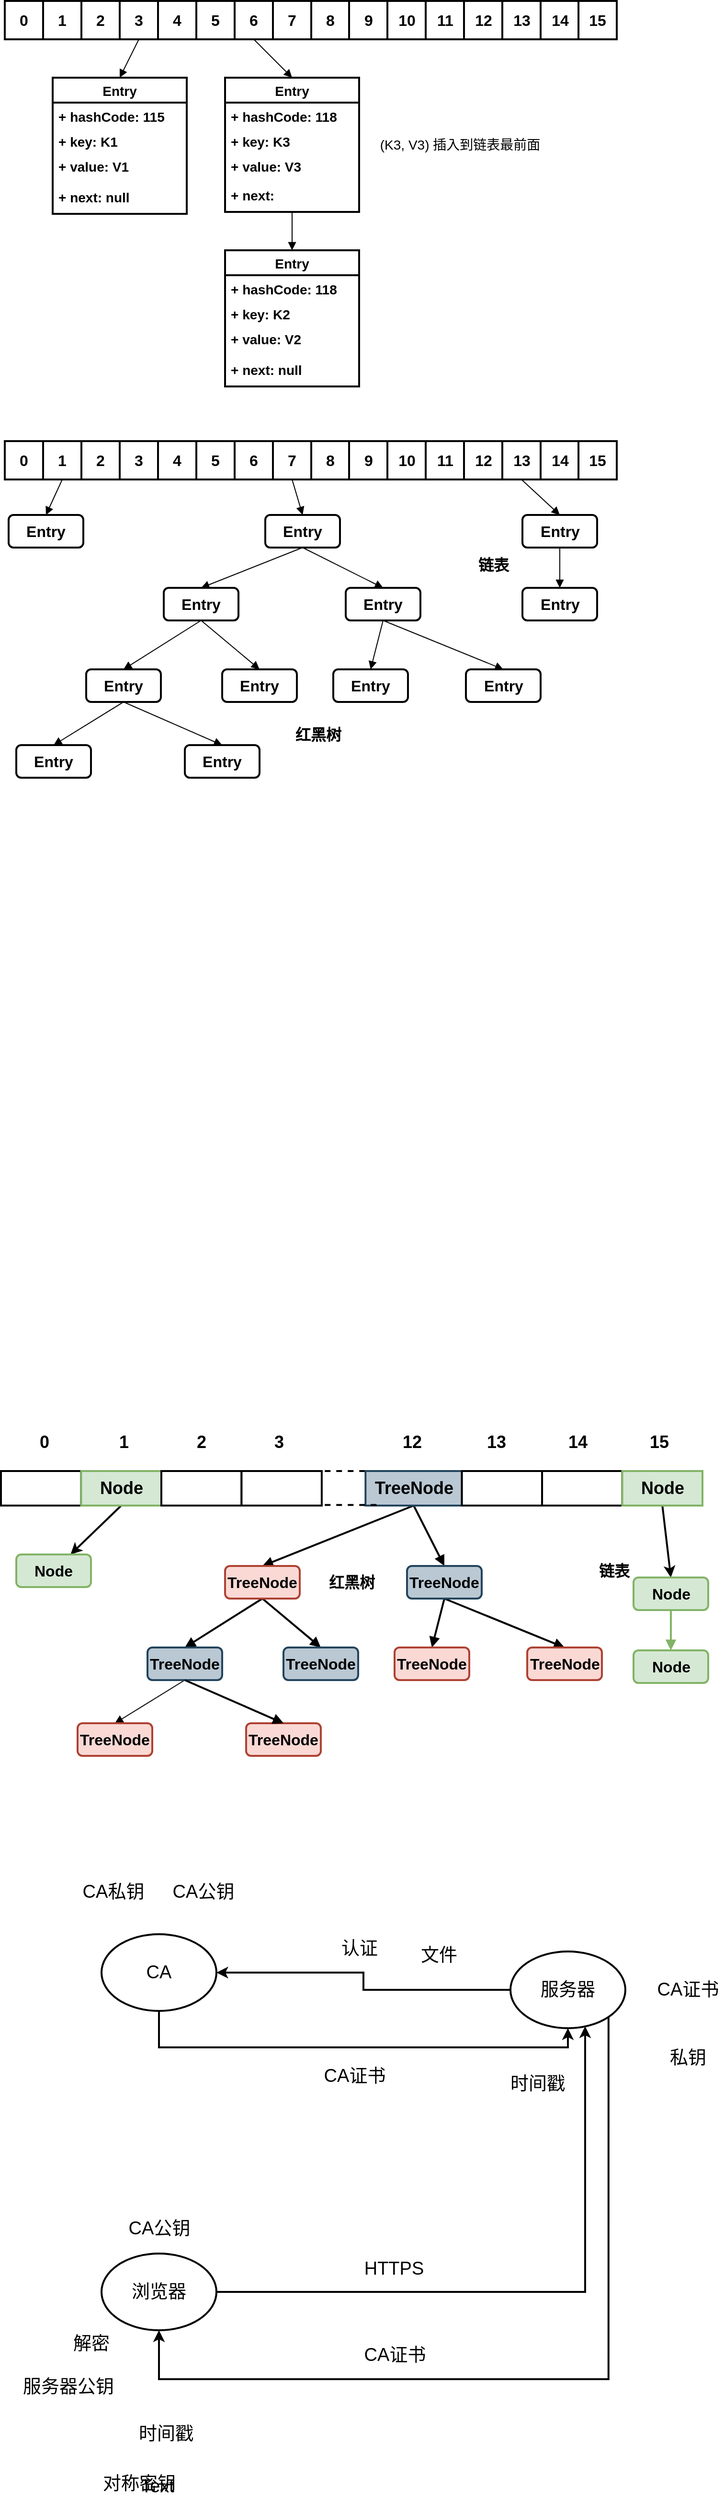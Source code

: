 <mxfile version="13.0.3" type="device"><diagram id="eWXwzL6-DWiStC3_cET_" name="Page-1"><mxGraphModel dx="1422" dy="822" grid="0" gridSize="10" guides="1" tooltips="1" connect="1" arrows="1" fold="1" page="0" pageScale="1" pageWidth="827" pageHeight="1169" math="0" shadow="0"><root><mxCell id="0"/><mxCell id="1" parent="0"/><mxCell id="aEIDcnpCS3Pr86tZpe22-1" value="0" style="whiteSpace=wrap;html=1;aspect=fixed;fontSize=16;fontStyle=1;strokeWidth=2;" parent="1" vertex="1"><mxGeometry x="110" y="180" width="40" height="40" as="geometry"/></mxCell><mxCell id="aEIDcnpCS3Pr86tZpe22-2" value="1" style="whiteSpace=wrap;html=1;aspect=fixed;fontSize=16;fontStyle=1;strokeWidth=2;" parent="1" vertex="1"><mxGeometry x="150" y="180" width="40" height="40" as="geometry"/></mxCell><mxCell id="aEIDcnpCS3Pr86tZpe22-3" value="2" style="whiteSpace=wrap;html=1;aspect=fixed;fontSize=16;fontStyle=1;strokeWidth=2;" parent="1" vertex="1"><mxGeometry x="190" y="180" width="40" height="40" as="geometry"/></mxCell><mxCell id="aEIDcnpCS3Pr86tZpe22-39" style="edgeStyle=none;rounded=0;orthogonalLoop=1;jettySize=auto;html=1;exitX=0.5;exitY=1;exitDx=0;exitDy=0;entryX=0.5;entryY=0;entryDx=0;entryDy=0;endArrow=block;endFill=1;fontSize=16;" parent="1" source="aEIDcnpCS3Pr86tZpe22-4" target="aEIDcnpCS3Pr86tZpe22-20" edge="1"><mxGeometry relative="1" as="geometry"/></mxCell><mxCell id="aEIDcnpCS3Pr86tZpe22-4" value="3" style="whiteSpace=wrap;html=1;aspect=fixed;fontSize=16;fontStyle=1;strokeWidth=2;" parent="1" vertex="1"><mxGeometry x="230" y="180" width="40" height="40" as="geometry"/></mxCell><mxCell id="aEIDcnpCS3Pr86tZpe22-5" value="4" style="whiteSpace=wrap;html=1;aspect=fixed;fontSize=16;fontStyle=1;strokeWidth=2;" parent="1" vertex="1"><mxGeometry x="270" y="180" width="40" height="40" as="geometry"/></mxCell><mxCell id="aEIDcnpCS3Pr86tZpe22-6" value="5" style="whiteSpace=wrap;html=1;aspect=fixed;fontSize=16;fontStyle=1;strokeWidth=2;" parent="1" vertex="1"><mxGeometry x="310" y="180" width="40" height="40" as="geometry"/></mxCell><mxCell id="aEIDcnpCS3Pr86tZpe22-40" style="edgeStyle=none;rounded=0;orthogonalLoop=1;jettySize=auto;html=1;exitX=0.5;exitY=1;exitDx=0;exitDy=0;entryX=0.5;entryY=0;entryDx=0;entryDy=0;endArrow=block;endFill=1;fontSize=16;" parent="1" source="aEIDcnpCS3Pr86tZpe22-7" target="aEIDcnpCS3Pr86tZpe22-27" edge="1"><mxGeometry relative="1" as="geometry"/></mxCell><mxCell id="aEIDcnpCS3Pr86tZpe22-7" value="6" style="whiteSpace=wrap;html=1;aspect=fixed;fontSize=16;fontStyle=1;strokeWidth=2;" parent="1" vertex="1"><mxGeometry x="350" y="180" width="40" height="40" as="geometry"/></mxCell><mxCell id="aEIDcnpCS3Pr86tZpe22-8" value="7" style="whiteSpace=wrap;html=1;aspect=fixed;fontSize=16;fontStyle=1;strokeWidth=2;" parent="1" vertex="1"><mxGeometry x="390" y="180" width="40" height="40" as="geometry"/></mxCell><mxCell id="aEIDcnpCS3Pr86tZpe22-9" value="8" style="whiteSpace=wrap;html=1;aspect=fixed;fontSize=16;fontStyle=1;strokeWidth=2;" parent="1" vertex="1"><mxGeometry x="430" y="180" width="40" height="40" as="geometry"/></mxCell><mxCell id="aEIDcnpCS3Pr86tZpe22-10" value="9" style="whiteSpace=wrap;html=1;aspect=fixed;fontSize=16;fontStyle=1;strokeWidth=2;" parent="1" vertex="1"><mxGeometry x="469.52" y="180" width="40" height="40" as="geometry"/></mxCell><mxCell id="aEIDcnpCS3Pr86tZpe22-14" value="10" style="whiteSpace=wrap;html=1;aspect=fixed;fontSize=16;fontStyle=1;strokeWidth=2;" parent="1" vertex="1"><mxGeometry x="509.52" y="180" width="40" height="40" as="geometry"/></mxCell><mxCell id="aEIDcnpCS3Pr86tZpe22-15" value="11" style="whiteSpace=wrap;html=1;aspect=fixed;fontSize=16;fontStyle=1;strokeWidth=2;" parent="1" vertex="1"><mxGeometry x="549.52" y="180" width="40" height="40" as="geometry"/></mxCell><mxCell id="aEIDcnpCS3Pr86tZpe22-16" value="12" style="whiteSpace=wrap;html=1;aspect=fixed;fontSize=16;fontStyle=1;strokeWidth=2;" parent="1" vertex="1"><mxGeometry x="589.52" y="180" width="40" height="40" as="geometry"/></mxCell><mxCell id="aEIDcnpCS3Pr86tZpe22-17" value="13" style="whiteSpace=wrap;html=1;aspect=fixed;fontSize=16;fontStyle=1;strokeWidth=2;" parent="1" vertex="1"><mxGeometry x="629.52" y="180" width="40" height="40" as="geometry"/></mxCell><mxCell id="aEIDcnpCS3Pr86tZpe22-18" value="14" style="whiteSpace=wrap;html=1;aspect=fixed;fontSize=16;fontStyle=1;strokeWidth=2;" parent="1" vertex="1"><mxGeometry x="669.52" y="180" width="40" height="40" as="geometry"/></mxCell><mxCell id="aEIDcnpCS3Pr86tZpe22-19" value="15" style="whiteSpace=wrap;html=1;aspect=fixed;fontSize=16;fontStyle=1;strokeWidth=2;" parent="1" vertex="1"><mxGeometry x="709.04" y="180" width="40" height="40" as="geometry"/></mxCell><mxCell id="aEIDcnpCS3Pr86tZpe22-20" value="Entry" style="swimlane;fontStyle=1;childLayout=stackLayout;horizontal=1;startSize=26;fillColor=none;horizontalStack=0;resizeParent=1;resizeParentMax=0;resizeLast=0;collapsible=1;marginBottom=0;fontSize=14;strokeWidth=2;" parent="1" vertex="1"><mxGeometry x="160" y="260" width="140" height="142" as="geometry"/></mxCell><mxCell id="aEIDcnpCS3Pr86tZpe22-21" value="+ hashCode: 115" style="text;strokeColor=none;fillColor=none;align=left;verticalAlign=top;spacingLeft=4;spacingRight=4;overflow=hidden;rotatable=0;points=[[0,0.5],[1,0.5]];portConstraint=eastwest;fontStyle=1;fontSize=14;" parent="aEIDcnpCS3Pr86tZpe22-20" vertex="1"><mxGeometry y="26" width="140" height="26" as="geometry"/></mxCell><mxCell id="aEIDcnpCS3Pr86tZpe22-22" value="+ key: K1" style="text;strokeColor=none;fillColor=none;align=left;verticalAlign=top;spacingLeft=4;spacingRight=4;overflow=hidden;rotatable=0;points=[[0,0.5],[1,0.5]];portConstraint=eastwest;fontStyle=1;fontSize=14;" parent="aEIDcnpCS3Pr86tZpe22-20" vertex="1"><mxGeometry y="52" width="140" height="26" as="geometry"/></mxCell><mxCell id="aEIDcnpCS3Pr86tZpe22-23" value="+ value: V1" style="text;strokeColor=none;fillColor=none;align=left;verticalAlign=top;spacingLeft=4;spacingRight=4;overflow=hidden;rotatable=0;points=[[0,0.5],[1,0.5]];portConstraint=eastwest;fontStyle=1;fontSize=14;" parent="aEIDcnpCS3Pr86tZpe22-20" vertex="1"><mxGeometry y="78" width="140" height="32" as="geometry"/></mxCell><mxCell id="aEIDcnpCS3Pr86tZpe22-32" value="+ next: null" style="text;strokeColor=none;fillColor=none;align=left;verticalAlign=top;spacingLeft=4;spacingRight=4;overflow=hidden;rotatable=0;points=[[0,0.5],[1,0.5]];portConstraint=eastwest;fontStyle=1;fontSize=14;" parent="aEIDcnpCS3Pr86tZpe22-20" vertex="1"><mxGeometry y="110" width="140" height="32" as="geometry"/></mxCell><mxCell id="aEIDcnpCS3Pr86tZpe22-41" style="edgeStyle=none;rounded=0;orthogonalLoop=1;jettySize=auto;html=1;entryX=0.5;entryY=0;entryDx=0;entryDy=0;endArrow=block;endFill=1;fontSize=14;" parent="1" source="aEIDcnpCS3Pr86tZpe22-27" target="aEIDcnpCS3Pr86tZpe22-34" edge="1"><mxGeometry relative="1" as="geometry"/></mxCell><mxCell id="aEIDcnpCS3Pr86tZpe22-27" value="Entry" style="swimlane;fontStyle=1;childLayout=stackLayout;horizontal=1;startSize=26;fillColor=none;horizontalStack=0;resizeParent=1;resizeParentMax=0;resizeLast=0;collapsible=1;marginBottom=0;fontSize=14;strokeWidth=2;" parent="1" vertex="1"><mxGeometry x="340" y="260" width="140" height="140" as="geometry"/></mxCell><mxCell id="aEIDcnpCS3Pr86tZpe22-28" value="+ hashCode: 118" style="text;strokeColor=none;fillColor=none;align=left;verticalAlign=top;spacingLeft=4;spacingRight=4;overflow=hidden;rotatable=0;points=[[0,0.5],[1,0.5]];portConstraint=eastwest;fontStyle=1;fontSize=14;" parent="aEIDcnpCS3Pr86tZpe22-27" vertex="1"><mxGeometry y="26" width="140" height="26" as="geometry"/></mxCell><mxCell id="aEIDcnpCS3Pr86tZpe22-29" value="+ key: K3" style="text;strokeColor=none;fillColor=none;align=left;verticalAlign=top;spacingLeft=4;spacingRight=4;overflow=hidden;rotatable=0;points=[[0,0.5],[1,0.5]];portConstraint=eastwest;fontStyle=1;fontSize=14;" parent="aEIDcnpCS3Pr86tZpe22-27" vertex="1"><mxGeometry y="52" width="140" height="26" as="geometry"/></mxCell><mxCell id="aEIDcnpCS3Pr86tZpe22-30" value="+ value: V3" style="text;strokeColor=none;fillColor=none;align=left;verticalAlign=top;spacingLeft=4;spacingRight=4;overflow=hidden;rotatable=0;points=[[0,0.5],[1,0.5]];portConstraint=eastwest;fontStyle=1;fontSize=14;" parent="aEIDcnpCS3Pr86tZpe22-27" vertex="1"><mxGeometry y="78" width="140" height="62" as="geometry"/></mxCell><mxCell id="aEIDcnpCS3Pr86tZpe22-33" value="+ next: " style="text;strokeColor=none;fillColor=none;align=left;verticalAlign=top;spacingLeft=4;spacingRight=4;overflow=hidden;rotatable=0;points=[[0,0.5],[1,0.5]];portConstraint=eastwest;fontStyle=1;fontSize=14;" parent="1" vertex="1"><mxGeometry x="340" y="368" width="140" height="32" as="geometry"/></mxCell><mxCell id="aEIDcnpCS3Pr86tZpe22-34" value="Entry" style="swimlane;fontStyle=1;childLayout=stackLayout;horizontal=1;startSize=26;fillColor=none;horizontalStack=0;resizeParent=1;resizeParentMax=0;resizeLast=0;collapsible=1;marginBottom=0;fontSize=14;strokeWidth=2;" parent="1" vertex="1"><mxGeometry x="340" y="440" width="140" height="142" as="geometry"/></mxCell><mxCell id="aEIDcnpCS3Pr86tZpe22-35" value="+ hashCode: 118" style="text;strokeColor=none;fillColor=none;align=left;verticalAlign=top;spacingLeft=4;spacingRight=4;overflow=hidden;rotatable=0;points=[[0,0.5],[1,0.5]];portConstraint=eastwest;fontStyle=1;fontSize=14;" parent="aEIDcnpCS3Pr86tZpe22-34" vertex="1"><mxGeometry y="26" width="140" height="26" as="geometry"/></mxCell><mxCell id="aEIDcnpCS3Pr86tZpe22-36" value="+ key: K2" style="text;strokeColor=none;fillColor=none;align=left;verticalAlign=top;spacingLeft=4;spacingRight=4;overflow=hidden;rotatable=0;points=[[0,0.5],[1,0.5]];portConstraint=eastwest;fontStyle=1;fontSize=14;" parent="aEIDcnpCS3Pr86tZpe22-34" vertex="1"><mxGeometry y="52" width="140" height="26" as="geometry"/></mxCell><mxCell id="aEIDcnpCS3Pr86tZpe22-37" value="+ value: V2" style="text;strokeColor=none;fillColor=none;align=left;verticalAlign=top;spacingLeft=4;spacingRight=4;overflow=hidden;rotatable=0;points=[[0,0.5],[1,0.5]];portConstraint=eastwest;fontStyle=1;fontSize=14;" parent="aEIDcnpCS3Pr86tZpe22-34" vertex="1"><mxGeometry y="78" width="140" height="32" as="geometry"/></mxCell><mxCell id="aEIDcnpCS3Pr86tZpe22-38" value="+ next: null" style="text;strokeColor=none;fillColor=none;align=left;verticalAlign=top;spacingLeft=4;spacingRight=4;overflow=hidden;rotatable=0;points=[[0,0.5],[1,0.5]];portConstraint=eastwest;fontStyle=1;fontSize=14;" parent="aEIDcnpCS3Pr86tZpe22-34" vertex="1"><mxGeometry y="110" width="140" height="32" as="geometry"/></mxCell><mxCell id="aEIDcnpCS3Pr86tZpe22-42" value="(K3, V3) 插入到链表最前面" style="text;html=1;align=center;verticalAlign=middle;resizable=0;points=[];autosize=1;fontSize=14;" parent="1" vertex="1"><mxGeometry x="495" y="320" width="180" height="20" as="geometry"/></mxCell><mxCell id="ZUi-pHQRyHyeWwIjC-rI-1" value="0" style="whiteSpace=wrap;html=1;aspect=fixed;fontSize=16;fontStyle=1;strokeWidth=2;" parent="1" vertex="1"><mxGeometry x="110" y="639" width="40" height="40" as="geometry"/></mxCell><mxCell id="ZUi-pHQRyHyeWwIjC-rI-31" style="edgeStyle=none;rounded=0;orthogonalLoop=1;jettySize=auto;html=1;exitX=0.5;exitY=1;exitDx=0;exitDy=0;entryX=0.5;entryY=0;entryDx=0;entryDy=0;endArrow=block;endFill=1;fontSize=16;" parent="1" source="ZUi-pHQRyHyeWwIjC-rI-2" target="ZUi-pHQRyHyeWwIjC-rI-17" edge="1"><mxGeometry relative="1" as="geometry"/></mxCell><mxCell id="ZUi-pHQRyHyeWwIjC-rI-2" value="1" style="whiteSpace=wrap;html=1;aspect=fixed;fontSize=16;fontStyle=1;strokeWidth=2;" parent="1" vertex="1"><mxGeometry x="150" y="639" width="40" height="40" as="geometry"/></mxCell><mxCell id="ZUi-pHQRyHyeWwIjC-rI-3" value="2" style="whiteSpace=wrap;html=1;aspect=fixed;fontSize=16;fontStyle=1;strokeWidth=2;" parent="1" vertex="1"><mxGeometry x="190" y="639" width="40" height="40" as="geometry"/></mxCell><mxCell id="ZUi-pHQRyHyeWwIjC-rI-4" value="3" style="whiteSpace=wrap;html=1;aspect=fixed;fontSize=16;fontStyle=1;strokeWidth=2;" parent="1" vertex="1"><mxGeometry x="230" y="639" width="40" height="40" as="geometry"/></mxCell><mxCell id="ZUi-pHQRyHyeWwIjC-rI-5" value="4" style="whiteSpace=wrap;html=1;aspect=fixed;fontSize=16;fontStyle=1;strokeWidth=2;" parent="1" vertex="1"><mxGeometry x="270" y="639" width="40" height="40" as="geometry"/></mxCell><mxCell id="ZUi-pHQRyHyeWwIjC-rI-6" value="5" style="whiteSpace=wrap;html=1;aspect=fixed;fontSize=16;fontStyle=1;strokeWidth=2;" parent="1" vertex="1"><mxGeometry x="310" y="639" width="40" height="40" as="geometry"/></mxCell><mxCell id="ZUi-pHQRyHyeWwIjC-rI-7" value="6" style="whiteSpace=wrap;html=1;aspect=fixed;fontSize=16;fontStyle=1;strokeWidth=2;" parent="1" vertex="1"><mxGeometry x="350" y="639" width="40" height="40" as="geometry"/></mxCell><mxCell id="ZUi-pHQRyHyeWwIjC-rI-32" style="edgeStyle=none;rounded=0;orthogonalLoop=1;jettySize=auto;html=1;exitX=0.5;exitY=1;exitDx=0;exitDy=0;entryX=0.5;entryY=0;entryDx=0;entryDy=0;endArrow=block;endFill=1;fontSize=16;" parent="1" source="ZUi-pHQRyHyeWwIjC-rI-8" target="ZUi-pHQRyHyeWwIjC-rI-20" edge="1"><mxGeometry relative="1" as="geometry"/></mxCell><mxCell id="ZUi-pHQRyHyeWwIjC-rI-8" value="7" style="whiteSpace=wrap;html=1;aspect=fixed;fontSize=16;fontStyle=1;strokeWidth=2;" parent="1" vertex="1"><mxGeometry x="390" y="639" width="40" height="40" as="geometry"/></mxCell><mxCell id="ZUi-pHQRyHyeWwIjC-rI-9" value="8" style="whiteSpace=wrap;html=1;aspect=fixed;fontSize=16;fontStyle=1;strokeWidth=2;" parent="1" vertex="1"><mxGeometry x="430" y="639" width="40" height="40" as="geometry"/></mxCell><mxCell id="ZUi-pHQRyHyeWwIjC-rI-10" value="9" style="whiteSpace=wrap;html=1;aspect=fixed;fontSize=16;fontStyle=1;strokeWidth=2;" parent="1" vertex="1"><mxGeometry x="469.52" y="639" width="40" height="40" as="geometry"/></mxCell><mxCell id="ZUi-pHQRyHyeWwIjC-rI-11" value="10" style="whiteSpace=wrap;html=1;aspect=fixed;fontSize=16;fontStyle=1;strokeWidth=2;" parent="1" vertex="1"><mxGeometry x="509.52" y="639" width="40" height="40" as="geometry"/></mxCell><mxCell id="ZUi-pHQRyHyeWwIjC-rI-12" value="11" style="whiteSpace=wrap;html=1;aspect=fixed;fontSize=16;fontStyle=1;strokeWidth=2;" parent="1" vertex="1"><mxGeometry x="549.52" y="639" width="40" height="40" as="geometry"/></mxCell><mxCell id="ZUi-pHQRyHyeWwIjC-rI-13" value="12" style="whiteSpace=wrap;html=1;aspect=fixed;fontSize=16;fontStyle=1;strokeWidth=2;" parent="1" vertex="1"><mxGeometry x="589.52" y="639" width="40" height="40" as="geometry"/></mxCell><mxCell id="ZUi-pHQRyHyeWwIjC-rI-33" style="edgeStyle=none;rounded=0;orthogonalLoop=1;jettySize=auto;html=1;exitX=0.5;exitY=1;exitDx=0;exitDy=0;entryX=0.5;entryY=0;entryDx=0;entryDy=0;endArrow=block;endFill=1;fontSize=16;" parent="1" source="ZUi-pHQRyHyeWwIjC-rI-14" target="ZUi-pHQRyHyeWwIjC-rI-18" edge="1"><mxGeometry relative="1" as="geometry"/></mxCell><mxCell id="ZUi-pHQRyHyeWwIjC-rI-14" value="13" style="whiteSpace=wrap;html=1;aspect=fixed;fontSize=16;fontStyle=1;strokeWidth=2;" parent="1" vertex="1"><mxGeometry x="629.52" y="639" width="40" height="40" as="geometry"/></mxCell><mxCell id="ZUi-pHQRyHyeWwIjC-rI-15" value="14" style="whiteSpace=wrap;html=1;aspect=fixed;fontSize=16;fontStyle=1;strokeWidth=2;" parent="1" vertex="1"><mxGeometry x="669.52" y="639" width="40" height="40" as="geometry"/></mxCell><mxCell id="ZUi-pHQRyHyeWwIjC-rI-16" value="15" style="whiteSpace=wrap;html=1;aspect=fixed;fontSize=16;fontStyle=1;strokeWidth=2;" parent="1" vertex="1"><mxGeometry x="709.04" y="639" width="40" height="40" as="geometry"/></mxCell><mxCell id="ZUi-pHQRyHyeWwIjC-rI-17" value="Entry" style="rounded=1;whiteSpace=wrap;html=1;strokeWidth=2;fontSize=16;fontStyle=1" parent="1" vertex="1"><mxGeometry x="114" y="716" width="78" height="34" as="geometry"/></mxCell><mxCell id="ZUi-pHQRyHyeWwIjC-rI-34" style="edgeStyle=none;rounded=0;orthogonalLoop=1;jettySize=auto;html=1;exitX=0.5;exitY=1;exitDx=0;exitDy=0;entryX=0.5;entryY=0;entryDx=0;entryDy=0;endArrow=block;endFill=1;fontSize=16;" parent="1" source="ZUi-pHQRyHyeWwIjC-rI-18" target="ZUi-pHQRyHyeWwIjC-rI-19" edge="1"><mxGeometry relative="1" as="geometry"/></mxCell><mxCell id="ZUi-pHQRyHyeWwIjC-rI-18" value="Entry" style="rounded=1;whiteSpace=wrap;html=1;strokeWidth=2;fontSize=16;fontStyle=1" parent="1" vertex="1"><mxGeometry x="650.52" y="716" width="78" height="34" as="geometry"/></mxCell><mxCell id="ZUi-pHQRyHyeWwIjC-rI-19" value="Entry" style="rounded=1;whiteSpace=wrap;html=1;strokeWidth=2;fontSize=16;fontStyle=1" parent="1" vertex="1"><mxGeometry x="650.52" y="792" width="78" height="34" as="geometry"/></mxCell><mxCell id="ZUi-pHQRyHyeWwIjC-rI-35" style="edgeStyle=none;rounded=0;orthogonalLoop=1;jettySize=auto;html=1;exitX=0.5;exitY=1;exitDx=0;exitDy=0;entryX=0.5;entryY=0;entryDx=0;entryDy=0;endArrow=block;endFill=1;fontSize=16;" parent="1" source="ZUi-pHQRyHyeWwIjC-rI-20" target="ZUi-pHQRyHyeWwIjC-rI-23" edge="1"><mxGeometry relative="1" as="geometry"/></mxCell><mxCell id="ZUi-pHQRyHyeWwIjC-rI-36" style="edgeStyle=none;rounded=0;orthogonalLoop=1;jettySize=auto;html=1;exitX=0.5;exitY=1;exitDx=0;exitDy=0;entryX=0.5;entryY=0;entryDx=0;entryDy=0;endArrow=block;endFill=1;fontSize=16;" parent="1" source="ZUi-pHQRyHyeWwIjC-rI-20" target="ZUi-pHQRyHyeWwIjC-rI-22" edge="1"><mxGeometry relative="1" as="geometry"/></mxCell><mxCell id="ZUi-pHQRyHyeWwIjC-rI-20" value="Entry" style="rounded=1;whiteSpace=wrap;html=1;strokeWidth=2;fontSize=16;fontStyle=1" parent="1" vertex="1"><mxGeometry x="382" y="716" width="78" height="34" as="geometry"/></mxCell><mxCell id="ZUi-pHQRyHyeWwIjC-rI-37" style="edgeStyle=none;rounded=0;orthogonalLoop=1;jettySize=auto;html=1;exitX=0.5;exitY=1;exitDx=0;exitDy=0;entryX=0.5;entryY=0;entryDx=0;entryDy=0;endArrow=block;endFill=1;fontSize=16;" parent="1" source="ZUi-pHQRyHyeWwIjC-rI-22" target="ZUi-pHQRyHyeWwIjC-rI-24" edge="1"><mxGeometry relative="1" as="geometry"/></mxCell><mxCell id="ZUi-pHQRyHyeWwIjC-rI-38" style="edgeStyle=none;rounded=0;orthogonalLoop=1;jettySize=auto;html=1;exitX=0.5;exitY=1;exitDx=0;exitDy=0;entryX=0.5;entryY=0;entryDx=0;entryDy=0;endArrow=block;endFill=1;fontSize=16;" parent="1" source="ZUi-pHQRyHyeWwIjC-rI-22" target="ZUi-pHQRyHyeWwIjC-rI-25" edge="1"><mxGeometry relative="1" as="geometry"/></mxCell><mxCell id="ZUi-pHQRyHyeWwIjC-rI-22" value="Entry" style="rounded=1;whiteSpace=wrap;html=1;strokeWidth=2;fontSize=16;fontStyle=1" parent="1" vertex="1"><mxGeometry x="276" y="792" width="78" height="34" as="geometry"/></mxCell><mxCell id="ZUi-pHQRyHyeWwIjC-rI-41" style="edgeStyle=none;rounded=0;orthogonalLoop=1;jettySize=auto;html=1;exitX=0.5;exitY=1;exitDx=0;exitDy=0;entryX=0.5;entryY=0;entryDx=0;entryDy=0;endArrow=block;endFill=1;fontSize=16;" parent="1" source="ZUi-pHQRyHyeWwIjC-rI-23" target="ZUi-pHQRyHyeWwIjC-rI-26" edge="1"><mxGeometry relative="1" as="geometry"/></mxCell><mxCell id="ZUi-pHQRyHyeWwIjC-rI-42" style="edgeStyle=none;rounded=0;orthogonalLoop=1;jettySize=auto;html=1;exitX=0.5;exitY=1;exitDx=0;exitDy=0;entryX=0.5;entryY=0;entryDx=0;entryDy=0;endArrow=block;endFill=1;fontSize=16;" parent="1" source="ZUi-pHQRyHyeWwIjC-rI-23" target="ZUi-pHQRyHyeWwIjC-rI-27" edge="1"><mxGeometry relative="1" as="geometry"/></mxCell><mxCell id="ZUi-pHQRyHyeWwIjC-rI-23" value="Entry" style="rounded=1;whiteSpace=wrap;html=1;strokeWidth=2;fontSize=16;fontStyle=1" parent="1" vertex="1"><mxGeometry x="466" y="792" width="78" height="34" as="geometry"/></mxCell><mxCell id="ZUi-pHQRyHyeWwIjC-rI-39" style="edgeStyle=none;rounded=0;orthogonalLoop=1;jettySize=auto;html=1;exitX=0.5;exitY=1;exitDx=0;exitDy=0;entryX=0.5;entryY=0;entryDx=0;entryDy=0;endArrow=block;endFill=1;fontSize=16;" parent="1" source="ZUi-pHQRyHyeWwIjC-rI-24" target="ZUi-pHQRyHyeWwIjC-rI-29" edge="1"><mxGeometry relative="1" as="geometry"/></mxCell><mxCell id="ZUi-pHQRyHyeWwIjC-rI-40" style="edgeStyle=none;rounded=0;orthogonalLoop=1;jettySize=auto;html=1;exitX=0.5;exitY=1;exitDx=0;exitDy=0;entryX=0.5;entryY=0;entryDx=0;entryDy=0;endArrow=block;endFill=1;fontSize=16;" parent="1" source="ZUi-pHQRyHyeWwIjC-rI-24" target="ZUi-pHQRyHyeWwIjC-rI-28" edge="1"><mxGeometry relative="1" as="geometry"/></mxCell><mxCell id="ZUi-pHQRyHyeWwIjC-rI-24" value="Entry" style="rounded=1;whiteSpace=wrap;html=1;strokeWidth=2;fontSize=16;fontStyle=1" parent="1" vertex="1"><mxGeometry x="195" y="877" width="78" height="34" as="geometry"/></mxCell><mxCell id="ZUi-pHQRyHyeWwIjC-rI-25" value="Entry" style="rounded=1;whiteSpace=wrap;html=1;strokeWidth=2;fontSize=16;fontStyle=1" parent="1" vertex="1"><mxGeometry x="337" y="877" width="78" height="34" as="geometry"/></mxCell><mxCell id="ZUi-pHQRyHyeWwIjC-rI-26" value="Entry" style="rounded=1;whiteSpace=wrap;html=1;strokeWidth=2;fontSize=16;fontStyle=1" parent="1" vertex="1"><mxGeometry x="453" y="877" width="78" height="34" as="geometry"/></mxCell><mxCell id="ZUi-pHQRyHyeWwIjC-rI-27" value="Entry" style="rounded=1;whiteSpace=wrap;html=1;strokeWidth=2;fontSize=16;fontStyle=1" parent="1" vertex="1"><mxGeometry x="591.52" y="877" width="78" height="34" as="geometry"/></mxCell><mxCell id="ZUi-pHQRyHyeWwIjC-rI-28" value="Entry" style="rounded=1;whiteSpace=wrap;html=1;strokeWidth=2;fontSize=16;fontStyle=1" parent="1" vertex="1"><mxGeometry x="298" y="956" width="78" height="34" as="geometry"/></mxCell><mxCell id="ZUi-pHQRyHyeWwIjC-rI-29" value="Entry" style="rounded=1;whiteSpace=wrap;html=1;strokeWidth=2;fontSize=16;fontStyle=1" parent="1" vertex="1"><mxGeometry x="122" y="956" width="78" height="34" as="geometry"/></mxCell><mxCell id="ZUi-pHQRyHyeWwIjC-rI-43" value="红黑树" style="text;html=1;align=center;verticalAlign=middle;resizable=0;points=[];autosize=1;fontSize=16;" parent="1" vertex="1"><mxGeometry x="408" y="933" width="58" height="23" as="geometry"/></mxCell><mxCell id="ZUi-pHQRyHyeWwIjC-rI-44" value="链表" style="text;html=1;align=center;verticalAlign=middle;resizable=0;points=[];autosize=1;fontSize=16;fontStyle=1" parent="1" vertex="1"><mxGeometry x="599" y="756" width="42" height="23" as="geometry"/></mxCell><mxCell id="ZUi-pHQRyHyeWwIjC-rI-47" value="红黑树" style="text;html=1;align=center;verticalAlign=middle;resizable=0;points=[];autosize=1;fontSize=16;fontStyle=1" parent="1" vertex="1"><mxGeometry x="408" y="933" width="58" height="23" as="geometry"/></mxCell><mxCell id="aY6GyrPw9knKkOqs5eu8-68" style="rounded=0;orthogonalLoop=1;jettySize=auto;html=1;exitX=0.5;exitY=1;exitDx=0;exitDy=0;strokeWidth=2;fontSize=18;" parent="1" source="aY6GyrPw9knKkOqs5eu8-59" target="aY6GyrPw9knKkOqs5eu8-67" edge="1"><mxGeometry relative="1" as="geometry"/></mxCell><mxCell id="aY6GyrPw9knKkOqs5eu8-73" style="edgeStyle=none;rounded=0;orthogonalLoop=1;jettySize=auto;html=1;exitX=0.5;exitY=1;exitDx=0;exitDy=0;entryX=0.5;entryY=0;entryDx=0;entryDy=0;strokeWidth=2;fontSize=18;" parent="1" source="aY6GyrPw9knKkOqs5eu8-65" target="aY6GyrPw9knKkOqs5eu8-70" edge="1"><mxGeometry relative="1" as="geometry"/></mxCell><mxCell id="aY6GyrPw9knKkOqs5eu8-67" value="Node" style="rounded=1;whiteSpace=wrap;html=1;strokeWidth=2;fontSize=16;fontStyle=1;fillColor=#d5e8d4;strokeColor=#82b366;" parent="1" vertex="1"><mxGeometry x="122" y="1800" width="78" height="34" as="geometry"/></mxCell><mxCell id="aY6GyrPw9knKkOqs5eu8-69" style="edgeStyle=none;rounded=0;orthogonalLoop=1;jettySize=auto;html=1;exitX=0.5;exitY=1;exitDx=0;exitDy=0;entryX=0.5;entryY=0;entryDx=0;entryDy=0;endArrow=block;endFill=1;fontSize=16;strokeWidth=2;fillColor=#d5e8d4;strokeColor=#82b366;" parent="1" source="aY6GyrPw9knKkOqs5eu8-70" target="aY6GyrPw9knKkOqs5eu8-71" edge="1"><mxGeometry relative="1" as="geometry"/></mxCell><mxCell id="aY6GyrPw9knKkOqs5eu8-70" value="Node" style="rounded=1;whiteSpace=wrap;html=1;strokeWidth=2;fontSize=16;fontStyle=1;fillColor=#d5e8d4;strokeColor=#82b366;" parent="1" vertex="1"><mxGeometry x="766.52" y="1824" width="78" height="34" as="geometry"/></mxCell><mxCell id="aY6GyrPw9knKkOqs5eu8-71" value="Node" style="rounded=1;whiteSpace=wrap;html=1;strokeWidth=2;fontSize=16;fontStyle=1;fillColor=#d5e8d4;strokeColor=#82b366;" parent="1" vertex="1"><mxGeometry x="766.52" y="1900" width="78" height="34" as="geometry"/></mxCell><mxCell id="aY6GyrPw9knKkOqs5eu8-72" value="链表" style="text;html=1;align=center;verticalAlign=middle;resizable=0;points=[];autosize=1;fontSize=16;fontStyle=1" parent="1" vertex="1"><mxGeometry x="724.52" y="1805.5" width="42" height="23" as="geometry"/></mxCell><mxCell id="aY6GyrPw9knKkOqs5eu8-74" style="edgeStyle=none;rounded=0;orthogonalLoop=1;jettySize=auto;html=1;exitX=0.5;exitY=1;exitDx=0;exitDy=0;entryX=0.5;entryY=0;entryDx=0;entryDy=0;endArrow=block;endFill=1;fontSize=16;strokeWidth=2;" parent="1" source="aY6GyrPw9knKkOqs5eu8-62" target="aY6GyrPw9knKkOqs5eu8-82" edge="1"><mxGeometry relative="1" as="geometry"><mxPoint x="401.24" y="1853" as="sourcePoint"/></mxGeometry></mxCell><mxCell id="aY6GyrPw9knKkOqs5eu8-75" style="edgeStyle=none;rounded=0;orthogonalLoop=1;jettySize=auto;html=1;exitX=0.5;exitY=1;exitDx=0;exitDy=0;entryX=0.5;entryY=0;entryDx=0;entryDy=0;endArrow=block;endFill=1;fontSize=16;strokeWidth=2;" parent="1" source="aY6GyrPw9knKkOqs5eu8-62" target="aY6GyrPw9knKkOqs5eu8-79" edge="1"><mxGeometry relative="1" as="geometry"><mxPoint x="401.24" y="1853" as="sourcePoint"/></mxGeometry></mxCell><mxCell id="aY6GyrPw9knKkOqs5eu8-77" style="edgeStyle=none;rounded=0;orthogonalLoop=1;jettySize=auto;html=1;exitX=0.5;exitY=1;exitDx=0;exitDy=0;entryX=0.5;entryY=0;entryDx=0;entryDy=0;endArrow=block;endFill=1;fontSize=16;strokeWidth=2;" parent="1" source="aY6GyrPw9knKkOqs5eu8-79" target="aY6GyrPw9knKkOqs5eu8-85" edge="1"><mxGeometry relative="1" as="geometry"/></mxCell><mxCell id="aY6GyrPw9knKkOqs5eu8-78" style="edgeStyle=none;rounded=0;orthogonalLoop=1;jettySize=auto;html=1;exitX=0.5;exitY=1;exitDx=0;exitDy=0;entryX=0.5;entryY=0;entryDx=0;entryDy=0;endArrow=block;endFill=1;fontSize=16;strokeWidth=2;" parent="1" source="aY6GyrPw9knKkOqs5eu8-79" target="aY6GyrPw9knKkOqs5eu8-86" edge="1"><mxGeometry relative="1" as="geometry"/></mxCell><mxCell id="aY6GyrPw9knKkOqs5eu8-79" value="TreeNode" style="rounded=1;whiteSpace=wrap;html=1;strokeWidth=2;fontSize=16;fontStyle=1;fillColor=#fad9d5;strokeColor=#ae4132;" parent="1" vertex="1"><mxGeometry x="340" y="1812" width="78" height="34" as="geometry"/></mxCell><mxCell id="aY6GyrPw9knKkOqs5eu8-80" style="edgeStyle=none;rounded=0;orthogonalLoop=1;jettySize=auto;html=1;exitX=0.5;exitY=1;exitDx=0;exitDy=0;entryX=0.5;entryY=0;entryDx=0;entryDy=0;endArrow=block;endFill=1;fontSize=16;strokeWidth=2;" parent="1" source="aY6GyrPw9knKkOqs5eu8-82" target="aY6GyrPw9knKkOqs5eu8-87" edge="1"><mxGeometry relative="1" as="geometry"/></mxCell><mxCell id="aY6GyrPw9knKkOqs5eu8-81" style="edgeStyle=none;rounded=0;orthogonalLoop=1;jettySize=auto;html=1;exitX=0.5;exitY=1;exitDx=0;exitDy=0;entryX=0.5;entryY=0;entryDx=0;entryDy=0;endArrow=block;endFill=1;fontSize=16;strokeWidth=2;" parent="1" source="aY6GyrPw9knKkOqs5eu8-82" target="aY6GyrPw9knKkOqs5eu8-88" edge="1"><mxGeometry relative="1" as="geometry"/></mxCell><mxCell id="aY6GyrPw9knKkOqs5eu8-82" value="TreeNode" style="rounded=1;whiteSpace=wrap;html=1;strokeWidth=2;fontSize=16;fontStyle=1;fillColor=#bac8d3;strokeColor=#23445d;" parent="1" vertex="1"><mxGeometry x="530" y="1812" width="78" height="34" as="geometry"/></mxCell><mxCell id="aY6GyrPw9knKkOqs5eu8-83" style="edgeStyle=none;rounded=0;orthogonalLoop=1;jettySize=auto;html=1;exitX=0.5;exitY=1;exitDx=0;exitDy=0;entryX=0.5;entryY=0;entryDx=0;entryDy=0;endArrow=block;endFill=1;fontSize=16;" parent="1" source="aY6GyrPw9knKkOqs5eu8-85" target="aY6GyrPw9knKkOqs5eu8-90" edge="1"><mxGeometry relative="1" as="geometry"/></mxCell><mxCell id="aY6GyrPw9knKkOqs5eu8-84" style="edgeStyle=none;rounded=0;orthogonalLoop=1;jettySize=auto;html=1;exitX=0.5;exitY=1;exitDx=0;exitDy=0;entryX=0.5;entryY=0;entryDx=0;entryDy=0;endArrow=block;endFill=1;fontSize=16;" parent="1" source="aY6GyrPw9knKkOqs5eu8-85" target="aY6GyrPw9knKkOqs5eu8-89" edge="1"><mxGeometry relative="1" as="geometry"/></mxCell><mxCell id="aY6GyrPw9knKkOqs5eu8-85" value="TreeNode" style="rounded=1;whiteSpace=wrap;html=1;strokeWidth=2;fontSize=16;fontStyle=1;fillColor=#bac8d3;strokeColor=#23445d;" parent="1" vertex="1"><mxGeometry x="259" y="1897" width="78" height="34" as="geometry"/></mxCell><mxCell id="aY6GyrPw9knKkOqs5eu8-86" value="TreeNode" style="rounded=1;whiteSpace=wrap;html=1;strokeWidth=2;fontSize=16;fontStyle=1;fillColor=#bac8d3;strokeColor=#23445d;" parent="1" vertex="1"><mxGeometry x="401" y="1897" width="78" height="34" as="geometry"/></mxCell><mxCell id="aY6GyrPw9knKkOqs5eu8-87" value="TreeNode" style="rounded=1;whiteSpace=wrap;html=1;strokeWidth=2;fontSize=16;fontStyle=1;fillColor=#fad9d5;strokeColor=#ae4132;" parent="1" vertex="1"><mxGeometry x="517" y="1897" width="78" height="34" as="geometry"/></mxCell><mxCell id="aY6GyrPw9knKkOqs5eu8-88" value="TreeNode" style="rounded=1;whiteSpace=wrap;html=1;strokeWidth=2;fontSize=16;fontStyle=1;fillColor=#fad9d5;strokeColor=#ae4132;" parent="1" vertex="1"><mxGeometry x="655.52" y="1897" width="78" height="34" as="geometry"/></mxCell><mxCell id="aY6GyrPw9knKkOqs5eu8-89" value="TreeNode" style="rounded=1;whiteSpace=wrap;html=1;strokeWidth=2;fontSize=16;fontStyle=1;fillColor=#fad9d5;strokeColor=#ae4132;" parent="1" vertex="1"><mxGeometry x="362" y="1976" width="78" height="34" as="geometry"/></mxCell><mxCell id="aY6GyrPw9knKkOqs5eu8-90" value="TreeNode" style="rounded=1;whiteSpace=wrap;html=1;strokeWidth=2;fontSize=16;fontStyle=1;fillColor=#fad9d5;strokeColor=#ae4132;" parent="1" vertex="1"><mxGeometry x="186" y="1976" width="78" height="34" as="geometry"/></mxCell><mxCell id="aY6GyrPw9knKkOqs5eu8-92" value="红黑树" style="text;html=1;align=center;verticalAlign=middle;resizable=0;points=[];autosize=1;fontSize=16;fontStyle=1" parent="1" vertex="1"><mxGeometry x="443.26" y="1817.5" width="58" height="23" as="geometry"/></mxCell><mxCell id="aY6GyrPw9knKkOqs5eu8-93" style="edgeStyle=none;rounded=0;orthogonalLoop=1;jettySize=auto;html=1;exitX=0.5;exitY=1;exitDx=0;exitDy=0;entryX=0.5;entryY=0;entryDx=0;entryDy=0;endArrow=block;endFill=1;fontSize=16;strokeWidth=2;" parent="1" edge="1"><mxGeometry relative="1" as="geometry"><mxPoint x="298" y="1931" as="sourcePoint"/><mxPoint x="401" y="1976" as="targetPoint"/></mxGeometry></mxCell><mxCell id="aY6GyrPw9knKkOqs5eu8-95" value="0" style="text;html=1;align=center;verticalAlign=middle;resizable=0;points=[];autosize=1;fontSize=18;fontStyle=1" parent="1" vertex="1"><mxGeometry x="141" y="1670" width="20" height="26" as="geometry"/></mxCell><mxCell id="aY6GyrPw9knKkOqs5eu8-96" value="1" style="text;html=1;align=center;verticalAlign=middle;resizable=0;points=[];autosize=1;fontSize=18;fontStyle=1" parent="1" vertex="1"><mxGeometry x="224" y="1670" width="20" height="26" as="geometry"/></mxCell><mxCell id="aY6GyrPw9knKkOqs5eu8-97" value="2" style="text;html=1;align=center;verticalAlign=middle;resizable=0;points=[];autosize=1;fontSize=18;fontStyle=1" parent="1" vertex="1"><mxGeometry x="305" y="1670" width="20" height="26" as="geometry"/></mxCell><mxCell id="aY6GyrPw9knKkOqs5eu8-98" value="3" style="text;html=1;align=center;verticalAlign=middle;resizable=0;points=[];autosize=1;fontSize=18;fontStyle=1" parent="1" vertex="1"><mxGeometry x="386" y="1670" width="20" height="26" as="geometry"/></mxCell><mxCell id="aY6GyrPw9knKkOqs5eu8-99" value="15" style="text;html=1;align=center;verticalAlign=middle;resizable=0;points=[];autosize=1;fontSize=18;fontStyle=1" parent="1" vertex="1"><mxGeometry x="778" y="1670" width="30" height="26" as="geometry"/></mxCell><mxCell id="aY6GyrPw9knKkOqs5eu8-100" value="14" style="text;html=1;align=center;verticalAlign=middle;resizable=0;points=[];autosize=1;fontSize=18;fontStyle=1" parent="1" vertex="1"><mxGeometry x="693" y="1670" width="30" height="26" as="geometry"/></mxCell><mxCell id="aY6GyrPw9knKkOqs5eu8-101" value="13" style="text;html=1;align=center;verticalAlign=middle;resizable=0;points=[];autosize=1;fontSize=18;fontStyle=1" parent="1" vertex="1"><mxGeometry x="608" y="1670" width="30" height="26" as="geometry"/></mxCell><mxCell id="aY6GyrPw9knKkOqs5eu8-102" value="12" style="text;html=1;align=center;verticalAlign=middle;resizable=0;points=[];autosize=1;fontSize=18;fontStyle=1" parent="1" vertex="1"><mxGeometry x="519.52" y="1670" width="30" height="26" as="geometry"/></mxCell><mxCell id="aY6GyrPw9knKkOqs5eu8-103" value="" style="group" parent="1" vertex="1" connectable="0"><mxGeometry x="106" y="1713" width="732.52" height="36" as="geometry"/></mxCell><mxCell id="aY6GyrPw9knKkOqs5eu8-57" value="" style="endArrow=none;dashed=1;html=1;strokeWidth=2;entryX=0;entryY=0;entryDx=0;entryDy=0;fontStyle=1;fontSize=18;" parent="aY6GyrPw9knKkOqs5eu8-103" edge="1"><mxGeometry width="50" height="50" relative="1" as="geometry"><mxPoint x="338.14" as="sourcePoint"/><mxPoint x="394.763" as="targetPoint"/></mxGeometry></mxCell><mxCell id="aY6GyrPw9knKkOqs5eu8-58" value="" style="rounded=0;whiteSpace=wrap;html=1;strokeWidth=2;fontStyle=1;fontSize=18;" parent="aY6GyrPw9knKkOqs5eu8-103" vertex="1"><mxGeometry width="83.738" height="36" as="geometry"/></mxCell><mxCell id="aY6GyrPw9knKkOqs5eu8-59" value="Node" style="rounded=0;whiteSpace=wrap;html=1;strokeWidth=2;fontStyle=1;fontSize=18;fillColor=#d5e8d4;strokeColor=#82b366;" parent="aY6GyrPw9knKkOqs5eu8-103" vertex="1"><mxGeometry x="83.738" width="83.738" height="36" as="geometry"/></mxCell><mxCell id="aY6GyrPw9knKkOqs5eu8-60" value="" style="rounded=0;whiteSpace=wrap;html=1;strokeWidth=2;fontStyle=1;fontSize=18;" parent="aY6GyrPw9knKkOqs5eu8-103" vertex="1"><mxGeometry x="167.475" width="83.738" height="36" as="geometry"/></mxCell><mxCell id="aY6GyrPw9knKkOqs5eu8-61" value="" style="rounded=0;whiteSpace=wrap;html=1;strokeWidth=2;fontStyle=1;fontSize=18;" parent="aY6GyrPw9knKkOqs5eu8-103" vertex="1"><mxGeometry x="251.213" width="83.738" height="36" as="geometry"/></mxCell><mxCell id="aY6GyrPw9knKkOqs5eu8-62" value="&lt;span&gt;TreeNode&lt;/span&gt;" style="rounded=0;whiteSpace=wrap;html=1;strokeWidth=2;fontStyle=1;fontSize=18;fillColor=#bac8d3;strokeColor=#23445d;" parent="aY6GyrPw9knKkOqs5eu8-103" vertex="1"><mxGeometry x="380.663" width="100.647" height="36" as="geometry"/></mxCell><mxCell id="aY6GyrPw9knKkOqs5eu8-63" value="" style="rounded=0;whiteSpace=wrap;html=1;strokeWidth=2;fontStyle=1;fontSize=18;" parent="aY6GyrPw9knKkOqs5eu8-103" vertex="1"><mxGeometry x="481.307" width="83.738" height="36" as="geometry"/></mxCell><mxCell id="aY6GyrPw9knKkOqs5eu8-64" value="" style="rounded=0;whiteSpace=wrap;html=1;strokeWidth=2;fontStyle=1;fontSize=18;" parent="aY6GyrPw9knKkOqs5eu8-103" vertex="1"><mxGeometry x="565.045" width="83.738" height="36" as="geometry"/></mxCell><mxCell id="aY6GyrPw9knKkOqs5eu8-65" value="Node" style="rounded=0;whiteSpace=wrap;html=1;strokeWidth=2;fontStyle=1;fontSize=18;fillColor=#d5e8d4;strokeColor=#82b366;" parent="aY6GyrPw9knKkOqs5eu8-103" vertex="1"><mxGeometry x="648.782" width="83.738" height="36" as="geometry"/></mxCell><mxCell id="aY6GyrPw9knKkOqs5eu8-66" value="" style="endArrow=none;dashed=1;html=1;strokeWidth=2;entryX=0;entryY=0;entryDx=0;entryDy=0;fontStyle=1;fontSize=18;" parent="aY6GyrPw9knKkOqs5eu8-103" edge="1"><mxGeometry width="50" height="50" relative="1" as="geometry"><mxPoint x="338.14" y="35.39" as="sourcePoint"/><mxPoint x="394.763" y="35.39" as="targetPoint"/></mxGeometry></mxCell><mxCell id="-ZyqqTGAxfonEjYu8yyL-20" style="edgeStyle=orthogonalEdgeStyle;rounded=0;orthogonalLoop=1;jettySize=auto;html=1;exitX=0.5;exitY=1;exitDx=0;exitDy=0;entryX=0.5;entryY=1;entryDx=0;entryDy=0;strokeWidth=2;fontSize=19;" edge="1" parent="1" source="-ZyqqTGAxfonEjYu8yyL-13" target="-ZyqqTGAxfonEjYu8yyL-14"><mxGeometry relative="1" as="geometry"/></mxCell><mxCell id="-ZyqqTGAxfonEjYu8yyL-13" value="CA" style="ellipse;whiteSpace=wrap;html=1;strokeWidth=2;fontSize=19;" vertex="1" parent="1"><mxGeometry x="211" y="2196" width="120" height="80" as="geometry"/></mxCell><mxCell id="-ZyqqTGAxfonEjYu8yyL-15" style="edgeStyle=orthogonalEdgeStyle;rounded=0;orthogonalLoop=1;jettySize=auto;html=1;exitX=0;exitY=0.5;exitDx=0;exitDy=0;strokeWidth=2;fontSize=19;" edge="1" parent="1" source="-ZyqqTGAxfonEjYu8yyL-14" target="-ZyqqTGAxfonEjYu8yyL-13"><mxGeometry relative="1" as="geometry"/></mxCell><mxCell id="-ZyqqTGAxfonEjYu8yyL-27" style="edgeStyle=orthogonalEdgeStyle;rounded=0;orthogonalLoop=1;jettySize=auto;html=1;exitX=1;exitY=1;exitDx=0;exitDy=0;strokeWidth=2;fontSize=19;" edge="1" parent="1" source="-ZyqqTGAxfonEjYu8yyL-14" target="-ZyqqTGAxfonEjYu8yyL-23"><mxGeometry relative="1" as="geometry"><Array as="points"><mxPoint x="740" y="2660"/><mxPoint x="271" y="2660"/></Array></mxGeometry></mxCell><mxCell id="-ZyqqTGAxfonEjYu8yyL-14" value="服务器" style="ellipse;whiteSpace=wrap;html=1;strokeWidth=2;fontSize=19;" vertex="1" parent="1"><mxGeometry x="638" y="2214" width="120" height="80" as="geometry"/></mxCell><mxCell id="-ZyqqTGAxfonEjYu8yyL-16" value="认证" style="text;html=1;align=center;verticalAlign=middle;resizable=0;points=[];autosize=1;fontSize=19;" vertex="1" parent="1"><mxGeometry x="456" y="2197" width="48" height="27" as="geometry"/></mxCell><mxCell id="-ZyqqTGAxfonEjYu8yyL-17" value="CA私钥" style="text;html=1;align=center;verticalAlign=middle;resizable=0;points=[];autosize=1;fontSize=19;" vertex="1" parent="1"><mxGeometry x="186" y="2138" width="74" height="27" as="geometry"/></mxCell><mxCell id="-ZyqqTGAxfonEjYu8yyL-18" value="CA公钥" style="text;html=1;align=center;verticalAlign=middle;resizable=0;points=[];autosize=1;fontSize=19;" vertex="1" parent="1"><mxGeometry x="280" y="2138" width="74" height="27" as="geometry"/></mxCell><mxCell id="-ZyqqTGAxfonEjYu8yyL-19" value="文件" style="text;html=1;align=center;verticalAlign=middle;resizable=0;points=[];autosize=1;fontSize=19;" vertex="1" parent="1"><mxGeometry x="539" y="2204" width="48" height="27" as="geometry"/></mxCell><mxCell id="-ZyqqTGAxfonEjYu8yyL-21" value="CA证书" style="text;html=1;align=center;verticalAlign=middle;resizable=0;points=[];autosize=1;fontSize=19;" vertex="1" parent="1"><mxGeometry x="438" y="2330" width="74" height="27" as="geometry"/></mxCell><mxCell id="-ZyqqTGAxfonEjYu8yyL-22" value="CA证书" style="text;html=1;align=center;verticalAlign=middle;resizable=0;points=[];autosize=1;fontSize=19;" vertex="1" parent="1"><mxGeometry x="786" y="2240.5" width="74" height="27" as="geometry"/></mxCell><mxCell id="-ZyqqTGAxfonEjYu8yyL-25" style="edgeStyle=orthogonalEdgeStyle;rounded=0;orthogonalLoop=1;jettySize=auto;html=1;exitX=1;exitY=0.5;exitDx=0;exitDy=0;entryX=0.65;entryY=0.975;entryDx=0;entryDy=0;entryPerimeter=0;strokeWidth=2;fontSize=19;" edge="1" parent="1" source="-ZyqqTGAxfonEjYu8yyL-23" target="-ZyqqTGAxfonEjYu8yyL-14"><mxGeometry relative="1" as="geometry"/></mxCell><mxCell id="-ZyqqTGAxfonEjYu8yyL-23" value="浏览器" style="ellipse;whiteSpace=wrap;html=1;strokeWidth=2;fontSize=19;" vertex="1" parent="1"><mxGeometry x="211" y="2529" width="120" height="80" as="geometry"/></mxCell><mxCell id="-ZyqqTGAxfonEjYu8yyL-24" value="CA公钥" style="text;html=1;align=center;verticalAlign=middle;resizable=0;points=[];autosize=1;fontSize=19;" vertex="1" parent="1"><mxGeometry x="234" y="2489" width="74" height="27" as="geometry"/></mxCell><mxCell id="-ZyqqTGAxfonEjYu8yyL-26" value="HTTPS" style="text;html=1;align=center;verticalAlign=middle;resizable=0;points=[];autosize=1;fontSize=19;" vertex="1" parent="1"><mxGeometry x="480" y="2531" width="72" height="27" as="geometry"/></mxCell><mxCell id="-ZyqqTGAxfonEjYu8yyL-28" value="CA证书" style="text;html=1;align=center;verticalAlign=middle;resizable=0;points=[];autosize=1;fontSize=19;" vertex="1" parent="1"><mxGeometry x="480" y="2621" width="74" height="27" as="geometry"/></mxCell><mxCell id="-ZyqqTGAxfonEjYu8yyL-29" value="解密" style="text;html=1;align=center;verticalAlign=middle;resizable=0;points=[];autosize=1;fontSize=19;" vertex="1" parent="1"><mxGeometry x="176" y="2609" width="48" height="27" as="geometry"/></mxCell><mxCell id="-ZyqqTGAxfonEjYu8yyL-30" value="时间戳" style="text;html=1;align=center;verticalAlign=middle;resizable=0;points=[];autosize=1;fontSize=19;" vertex="1" parent="1"><mxGeometry x="244" y="2703" width="67" height="27" as="geometry"/></mxCell><mxCell id="-ZyqqTGAxfonEjYu8yyL-31" value="服务器公钥" style="text;html=1;align=center;verticalAlign=middle;resizable=0;points=[];autosize=1;fontSize=19;" vertex="1" parent="1"><mxGeometry x="123" y="2654" width="105" height="27" as="geometry"/></mxCell><mxCell id="-ZyqqTGAxfonEjYu8yyL-32" value="对称密钥" style="text;html=1;align=center;verticalAlign=middle;resizable=0;points=[];autosize=1;fontSize=19;" vertex="1" parent="1"><mxGeometry x="207" y="2752" width="86" height="33" as="geometry"/></mxCell><mxCell id="-ZyqqTGAxfonEjYu8yyL-33" value="Text" style="text;html=1;align=center;verticalAlign=middle;resizable=0;points=[];autosize=1;fontSize=19;" vertex="1" parent="-ZyqqTGAxfonEjYu8yyL-32"><mxGeometry x="39" y="6" width="45" height="27" as="geometry"/></mxCell><mxCell id="-ZyqqTGAxfonEjYu8yyL-34" value="私钥" style="text;html=1;align=center;verticalAlign=middle;resizable=0;points=[];autosize=1;fontSize=19;" vertex="1" parent="1"><mxGeometry x="799" y="2311" width="48" height="27" as="geometry"/></mxCell><mxCell id="-ZyqqTGAxfonEjYu8yyL-35" value="时间戳" style="text;html=1;align=center;verticalAlign=middle;resizable=0;points=[];autosize=1;fontSize=19;" vertex="1" parent="1"><mxGeometry x="632" y="2338" width="67" height="27" as="geometry"/></mxCell></root></mxGraphModel></diagram></mxfile>